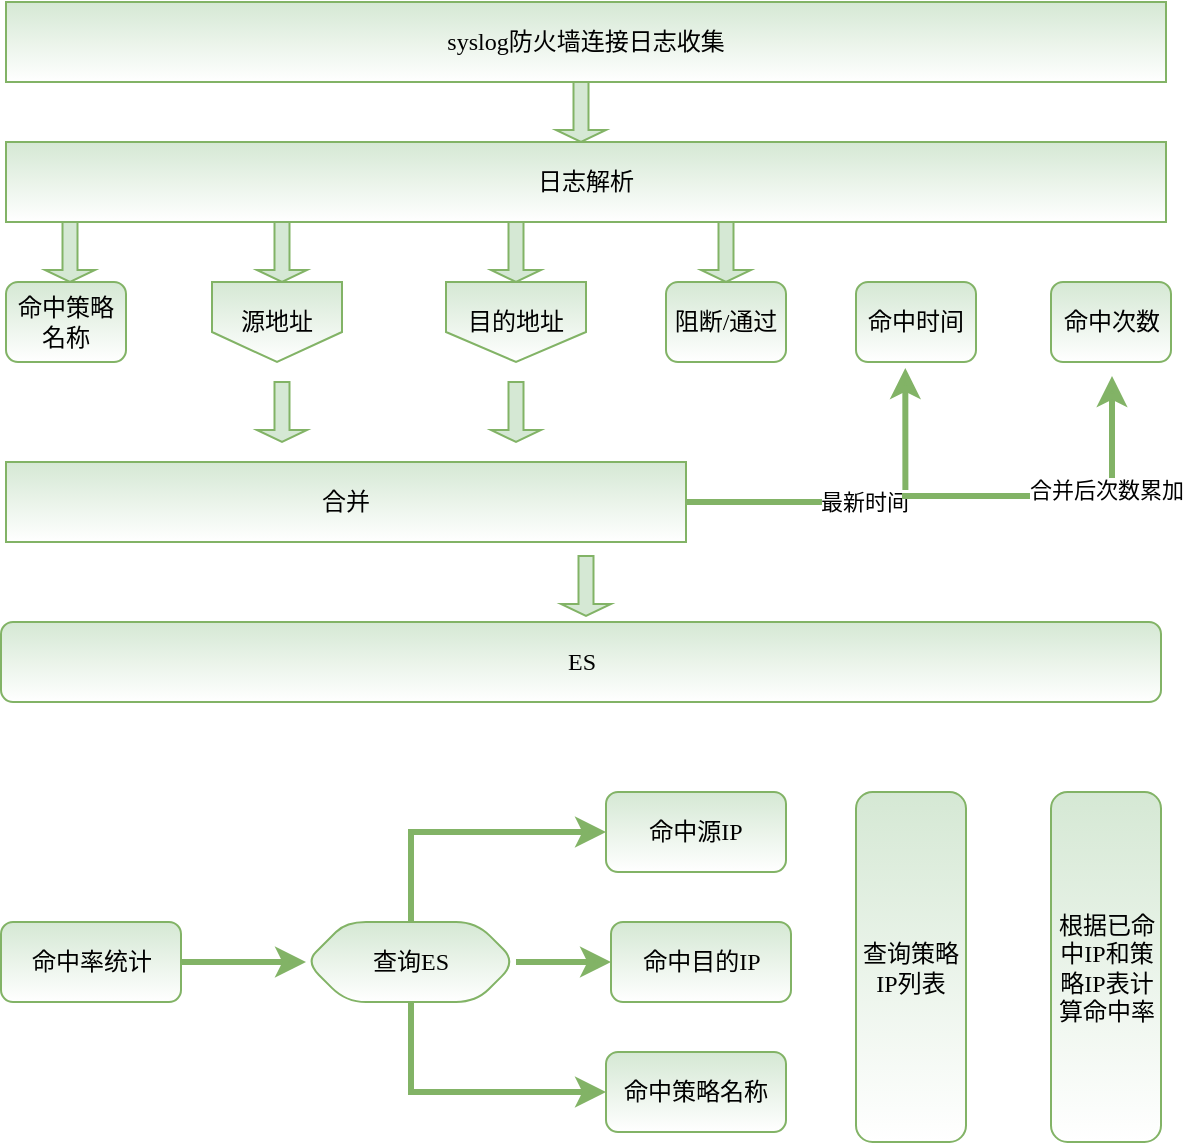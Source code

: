 <mxfile version="13.8.9-1" type="github">
  <diagram id="PffAFQd2I-EF13QZNPvq" name="Page-1">
    <mxGraphModel dx="1042" dy="603" grid="1" gridSize="10" guides="1" tooltips="1" connect="1" arrows="1" fold="1" page="1" pageScale="1" pageWidth="1169" pageHeight="826" math="0" shadow="0">
      <root>
        <mxCell id="0" />
        <mxCell id="1" parent="0" />
        <mxCell id="8tvUs0CyN3Y6ZN8EFVeN-10" value="syslog防火墙连接日志收集" style="rounded=0;whiteSpace=wrap;html=1;labelBackgroundColor=none;fontFamily=Verdana;align=center;fillColor=#d5e8d4;strokeColor=#82b366;gradientColor=#ffffff;" vertex="1" parent="1">
          <mxGeometry x="160" y="80" width="580" height="40" as="geometry" />
        </mxCell>
        <mxCell id="8tvUs0CyN3Y6ZN8EFVeN-12" value="日志解析" style="rounded=0;whiteSpace=wrap;html=1;labelBackgroundColor=none;fontFamily=Verdana;align=center;fillColor=#d5e8d4;strokeColor=#82b366;gradientColor=#ffffff;" vertex="1" parent="1">
          <mxGeometry x="160" y="150" width="580" height="40" as="geometry" />
        </mxCell>
        <mxCell id="8tvUs0CyN3Y6ZN8EFVeN-15" value="命中策略名称" style="rounded=1;whiteSpace=wrap;html=1;labelBackgroundColor=none;fontFamily=Verdana;align=center;fillColor=#d5e8d4;strokeColor=#82b366;gradientColor=#ffffff;" vertex="1" parent="1">
          <mxGeometry x="160" y="220" width="60" height="40" as="geometry" />
        </mxCell>
        <mxCell id="8tvUs0CyN3Y6ZN8EFVeN-18" value="命中时间" style="rounded=1;whiteSpace=wrap;html=1;labelBackgroundColor=none;fontFamily=Verdana;align=center;fillColor=#d5e8d4;strokeColor=#82b366;gradientColor=#ffffff;" vertex="1" parent="1">
          <mxGeometry x="585" y="220" width="60" height="40" as="geometry" />
        </mxCell>
        <mxCell id="8tvUs0CyN3Y6ZN8EFVeN-19" value="命中次数" style="rounded=1;whiteSpace=wrap;html=1;labelBackgroundColor=none;fontFamily=Verdana;align=center;fillColor=#d5e8d4;strokeColor=#82b366;gradientColor=#ffffff;" vertex="1" parent="1">
          <mxGeometry x="682.5" y="220" width="60" height="40" as="geometry" />
        </mxCell>
        <mxCell id="8tvUs0CyN3Y6ZN8EFVeN-31" value="最新时间" style="edgeStyle=orthogonalEdgeStyle;rounded=0;orthogonalLoop=1;jettySize=auto;html=1;fontFamily=Verdana;entryX=0.411;entryY=1.075;entryDx=0;entryDy=0;entryPerimeter=0;fillColor=#d5e8d4;strokeColor=#82b366;strokeWidth=3;" edge="1" parent="1" source="8tvUs0CyN3Y6ZN8EFVeN-20" target="8tvUs0CyN3Y6ZN8EFVeN-18">
          <mxGeometry relative="1" as="geometry">
            <mxPoint x="460" y="310" as="targetPoint" />
          </mxGeometry>
        </mxCell>
        <mxCell id="8tvUs0CyN3Y6ZN8EFVeN-39" style="edgeStyle=orthogonalEdgeStyle;rounded=0;orthogonalLoop=1;jettySize=auto;html=1;entryX=0.5;entryY=1;entryDx=0;entryDy=0;fontFamily=Verdana;fillColor=#d5e8d4;strokeColor=#82b366;jumpSize=6;strokeWidth=3;" edge="1" parent="1">
          <mxGeometry relative="1" as="geometry">
            <mxPoint x="608" y="327" as="sourcePoint" />
            <mxPoint x="713" y="267" as="targetPoint" />
            <Array as="points">
              <mxPoint x="713" y="327" />
            </Array>
          </mxGeometry>
        </mxCell>
        <mxCell id="8tvUs0CyN3Y6ZN8EFVeN-40" value="合并后次数累加" style="edgeLabel;html=1;align=center;verticalAlign=middle;resizable=0;points=[];fontFamily=Verdana;" vertex="1" connectable="0" parent="8tvUs0CyN3Y6ZN8EFVeN-39">
          <mxGeometry x="0.231" y="3" relative="1" as="geometry">
            <mxPoint as="offset" />
          </mxGeometry>
        </mxCell>
        <mxCell id="8tvUs0CyN3Y6ZN8EFVeN-20" value="合并" style="rounded=0;whiteSpace=wrap;html=1;labelBackgroundColor=none;fontFamily=Verdana;align=center;fillColor=#d5e8d4;strokeColor=#82b366;gradientColor=#ffffff;" vertex="1" parent="1">
          <mxGeometry x="160" y="310" width="340" height="40" as="geometry" />
        </mxCell>
        <mxCell id="8tvUs0CyN3Y6ZN8EFVeN-46" value="" style="shape=singleArrow;direction=south;whiteSpace=wrap;html=1;labelBackgroundColor=none;fontFamily=Verdana;align=center;fillColor=#d5e8d4;strokeColor=#82b366;" vertex="1" parent="1">
          <mxGeometry x="179.5" y="190" width="25" height="30" as="geometry" />
        </mxCell>
        <mxCell id="8tvUs0CyN3Y6ZN8EFVeN-52" value="" style="shape=singleArrow;direction=south;whiteSpace=wrap;html=1;labelBackgroundColor=none;fontFamily=Verdana;align=center;fillColor=#d5e8d4;strokeColor=#82b366;" vertex="1" parent="1">
          <mxGeometry x="285.5" y="190" width="25" height="30" as="geometry" />
        </mxCell>
        <mxCell id="8tvUs0CyN3Y6ZN8EFVeN-53" value="" style="shape=singleArrow;direction=south;whiteSpace=wrap;html=1;labelBackgroundColor=none;fontFamily=Verdana;align=center;fillColor=#d5e8d4;strokeColor=#82b366;" vertex="1" parent="1">
          <mxGeometry x="402.5" y="190" width="25" height="30" as="geometry" />
        </mxCell>
        <mxCell id="8tvUs0CyN3Y6ZN8EFVeN-54" value="" style="shape=singleArrow;direction=south;whiteSpace=wrap;html=1;labelBackgroundColor=none;fontFamily=Verdana;align=center;fillColor=#d5e8d4;strokeColor=#82b366;" vertex="1" parent="1">
          <mxGeometry x="435" y="120" width="25" height="30" as="geometry" />
        </mxCell>
        <mxCell id="8tvUs0CyN3Y6ZN8EFVeN-55" value="源地址" style="shape=offPageConnector;whiteSpace=wrap;html=1;labelBackgroundColor=none;fontFamily=Verdana;align=center;fillColor=#d5e8d4;strokeColor=#82b366;gradientColor=#ffffff;" vertex="1" parent="1">
          <mxGeometry x="263" y="220" width="65" height="40" as="geometry" />
        </mxCell>
        <mxCell id="8tvUs0CyN3Y6ZN8EFVeN-61" value="目的地址" style="shape=offPageConnector;whiteSpace=wrap;html=1;labelBackgroundColor=none;fontFamily=Verdana;align=center;fillColor=#d5e8d4;strokeColor=#82b366;gradientColor=#ffffff;" vertex="1" parent="1">
          <mxGeometry x="380" y="220" width="70" height="40" as="geometry" />
        </mxCell>
        <mxCell id="8tvUs0CyN3Y6ZN8EFVeN-65" value="" style="shape=singleArrow;direction=south;whiteSpace=wrap;html=1;labelBackgroundColor=none;fontFamily=Verdana;align=center;fillColor=#d5e8d4;strokeColor=#82b366;" vertex="1" parent="1">
          <mxGeometry x="285.5" y="270" width="25" height="30" as="geometry" />
        </mxCell>
        <mxCell id="8tvUs0CyN3Y6ZN8EFVeN-66" value="" style="shape=singleArrow;direction=south;whiteSpace=wrap;html=1;labelBackgroundColor=none;fontFamily=Verdana;align=center;fillColor=#d5e8d4;strokeColor=#82b366;" vertex="1" parent="1">
          <mxGeometry x="402.5" y="270" width="25" height="30" as="geometry" />
        </mxCell>
        <mxCell id="8tvUs0CyN3Y6ZN8EFVeN-80" value="" style="edgeStyle=orthogonalEdgeStyle;rounded=0;jumpSize=6;orthogonalLoop=1;jettySize=auto;html=1;strokeColor=#82b366;strokeWidth=3;fontFamily=Verdana;fillColor=#d5e8d4;" edge="1" parent="1" source="8tvUs0CyN3Y6ZN8EFVeN-75" target="8tvUs0CyN3Y6ZN8EFVeN-79">
          <mxGeometry relative="1" as="geometry" />
        </mxCell>
        <mxCell id="8tvUs0CyN3Y6ZN8EFVeN-75" value="命中率统计" style="rounded=1;whiteSpace=wrap;html=1;labelBackgroundColor=none;fontFamily=Verdana;align=center;fillColor=#d5e8d4;strokeColor=#82b366;gradientColor=#ffffff;" vertex="1" parent="1">
          <mxGeometry x="157.5" y="540" width="90" height="40" as="geometry" />
        </mxCell>
        <mxCell id="8tvUs0CyN3Y6ZN8EFVeN-76" value="ES" style="rounded=1;whiteSpace=wrap;html=1;labelBackgroundColor=none;fontFamily=Verdana;align=center;fillColor=#d5e8d4;strokeColor=#82b366;gradientColor=#ffffff;" vertex="1" parent="1">
          <mxGeometry x="157.5" y="390" width="580" height="40" as="geometry" />
        </mxCell>
        <mxCell id="8tvUs0CyN3Y6ZN8EFVeN-78" value="" style="shape=singleArrow;direction=south;whiteSpace=wrap;html=1;labelBackgroundColor=none;fontFamily=Verdana;align=center;fillColor=#d5e8d4;strokeColor=#82b366;" vertex="1" parent="1">
          <mxGeometry x="437.5" y="357" width="25" height="30" as="geometry" />
        </mxCell>
        <mxCell id="8tvUs0CyN3Y6ZN8EFVeN-86" style="edgeStyle=orthogonalEdgeStyle;rounded=0;jumpSize=6;orthogonalLoop=1;jettySize=auto;html=1;strokeColor=#82b366;strokeWidth=3;fontFamily=Verdana;fillColor=#d5e8d4;" edge="1" parent="1" source="8tvUs0CyN3Y6ZN8EFVeN-79" target="8tvUs0CyN3Y6ZN8EFVeN-84">
          <mxGeometry relative="1" as="geometry" />
        </mxCell>
        <mxCell id="8tvUs0CyN3Y6ZN8EFVeN-89" style="edgeStyle=orthogonalEdgeStyle;rounded=0;jumpSize=6;orthogonalLoop=1;jettySize=auto;html=1;exitX=0.5;exitY=0;exitDx=0;exitDy=0;strokeColor=#82b366;strokeWidth=3;fontFamily=Verdana;fillColor=#d5e8d4;" edge="1" parent="1" source="8tvUs0CyN3Y6ZN8EFVeN-79" target="8tvUs0CyN3Y6ZN8EFVeN-83">
          <mxGeometry relative="1" as="geometry">
            <mxPoint x="430" y="470" as="targetPoint" />
            <Array as="points">
              <mxPoint x="363" y="495" />
            </Array>
          </mxGeometry>
        </mxCell>
        <mxCell id="8tvUs0CyN3Y6ZN8EFVeN-90" style="edgeStyle=orthogonalEdgeStyle;rounded=0;jumpSize=6;orthogonalLoop=1;jettySize=auto;html=1;strokeColor=#82b366;strokeWidth=3;fontFamily=Verdana;entryX=0;entryY=0.5;entryDx=0;entryDy=0;fillColor=#d5e8d4;" edge="1" parent="1" source="8tvUs0CyN3Y6ZN8EFVeN-79" target="8tvUs0CyN3Y6ZN8EFVeN-85">
          <mxGeometry relative="1" as="geometry">
            <mxPoint x="420" y="650" as="targetPoint" />
            <Array as="points">
              <mxPoint x="363" y="625" />
            </Array>
          </mxGeometry>
        </mxCell>
        <mxCell id="8tvUs0CyN3Y6ZN8EFVeN-79" value="查询ES" style="shape=hexagon;perimeter=hexagonPerimeter2;whiteSpace=wrap;html=1;fixedSize=1;rounded=1;fontFamily=Verdana;strokeColor=#82b366;fillColor=#d5e8d4;gradientColor=#ffffff;" vertex="1" parent="1">
          <mxGeometry x="310" y="540" width="105" height="40" as="geometry" />
        </mxCell>
        <mxCell id="8tvUs0CyN3Y6ZN8EFVeN-83" value="命中源IP" style="rounded=1;whiteSpace=wrap;html=1;labelBackgroundColor=none;fontFamily=Verdana;align=center;fillColor=#d5e8d4;strokeColor=#82b366;gradientColor=#ffffff;" vertex="1" parent="1">
          <mxGeometry x="460" y="475" width="90" height="40" as="geometry" />
        </mxCell>
        <mxCell id="8tvUs0CyN3Y6ZN8EFVeN-84" value="命中目的IP" style="rounded=1;whiteSpace=wrap;html=1;labelBackgroundColor=none;fontFamily=Verdana;align=center;fillColor=#d5e8d4;strokeColor=#82b366;gradientColor=#ffffff;" vertex="1" parent="1">
          <mxGeometry x="462.5" y="540" width="90" height="40" as="geometry" />
        </mxCell>
        <mxCell id="8tvUs0CyN3Y6ZN8EFVeN-85" value="命中策略名称" style="rounded=1;whiteSpace=wrap;html=1;labelBackgroundColor=none;fontFamily=Verdana;align=center;fillColor=#d5e8d4;strokeColor=#82b366;gradientColor=#ffffff;" vertex="1" parent="1">
          <mxGeometry x="460" y="605" width="90" height="40" as="geometry" />
        </mxCell>
        <mxCell id="8tvUs0CyN3Y6ZN8EFVeN-91" value="查询策略IP列表" style="rounded=1;whiteSpace=wrap;html=1;labelBackgroundColor=none;fontFamily=Verdana;align=center;fillColor=#d5e8d4;strokeColor=#82b366;gradientColor=#ffffff;" vertex="1" parent="1">
          <mxGeometry x="585" y="475" width="55" height="175" as="geometry" />
        </mxCell>
        <mxCell id="8tvUs0CyN3Y6ZN8EFVeN-92" value="根据已命中IP和策略IP表计算命中率" style="rounded=1;whiteSpace=wrap;html=1;labelBackgroundColor=none;fontFamily=Verdana;align=center;fillColor=#d5e8d4;strokeColor=#82b366;gradientColor=#ffffff;" vertex="1" parent="1">
          <mxGeometry x="682.5" y="475" width="55" height="175" as="geometry" />
        </mxCell>
        <mxCell id="8tvUs0CyN3Y6ZN8EFVeN-100" value="阻断/通过" style="rounded=1;whiteSpace=wrap;html=1;labelBackgroundColor=none;fontFamily=Verdana;align=center;fillColor=#d5e8d4;strokeColor=#82b366;gradientColor=#ffffff;" vertex="1" parent="1">
          <mxGeometry x="490" y="220" width="60" height="40" as="geometry" />
        </mxCell>
        <mxCell id="8tvUs0CyN3Y6ZN8EFVeN-101" value="" style="shape=singleArrow;direction=south;whiteSpace=wrap;html=1;labelBackgroundColor=none;fontFamily=Verdana;align=center;fillColor=#d5e8d4;strokeColor=#82b366;" vertex="1" parent="1">
          <mxGeometry x="507.5" y="190" width="25" height="30" as="geometry" />
        </mxCell>
      </root>
    </mxGraphModel>
  </diagram>
</mxfile>
